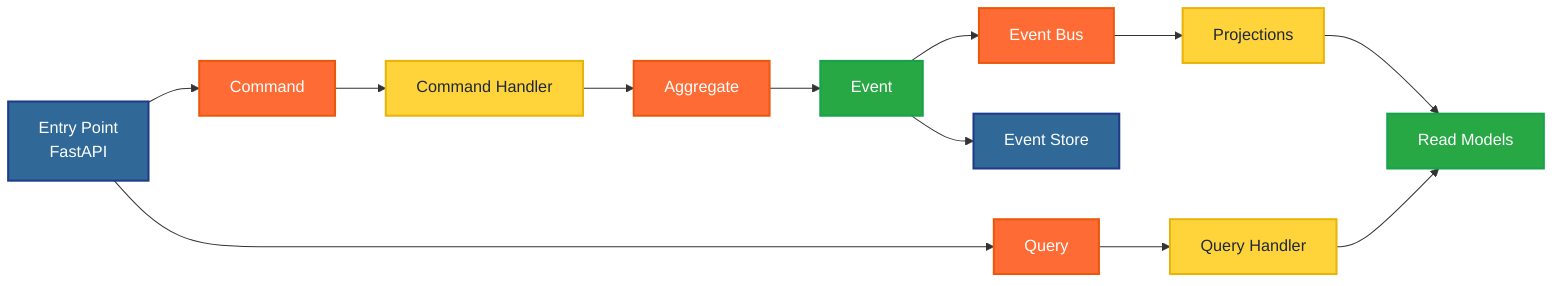 graph LR
    A[Entry Point<br/>FastAPI] --> B[Command]
    A --> J[Query]

    B --> C[Command Handler]
    C --> D[Aggregate]
    D --> E[Event]
    E --> F[Event Store]
    E --> G[Event Bus]
    G --> I[Projections]
    I --> K[Read Models]

    J --> L[Query Handler]
    L --> K

    style A fill:#306998,stroke:#1e3a8a,stroke-width:2px,color:#ffffff
    style B fill:#FF6B35,stroke:#ea580c,stroke-width:2px,color:#ffffff
    style C fill:#FFD43B,stroke:#eab308,stroke-width:2px,color:#1f2937
    style D fill:#FF6B35,stroke:#ea580c,stroke-width:2px,color:#ffffff
    style E fill:#28A745,stroke:#16a34a,stroke-width:2px,color:#ffffff
    style F fill:#306998,stroke:#1e3a8a,stroke-width:2px,color:#ffffff
    style G fill:#FF6B35,stroke:#ea580c,stroke-width:2px,color:#ffffff
    style I fill:#FFD43B,stroke:#eab308,stroke-width:2px,color:#1f2937
    style J fill:#FF6B35,stroke:#ea580c,stroke-width:2px,color:#ffffff
    style K fill:#28A745,stroke:#16a34a,stroke-width:2px,color:#ffffff
    style L fill:#FFD43B,stroke:#eab308,stroke-width:2px,color:#1f2937